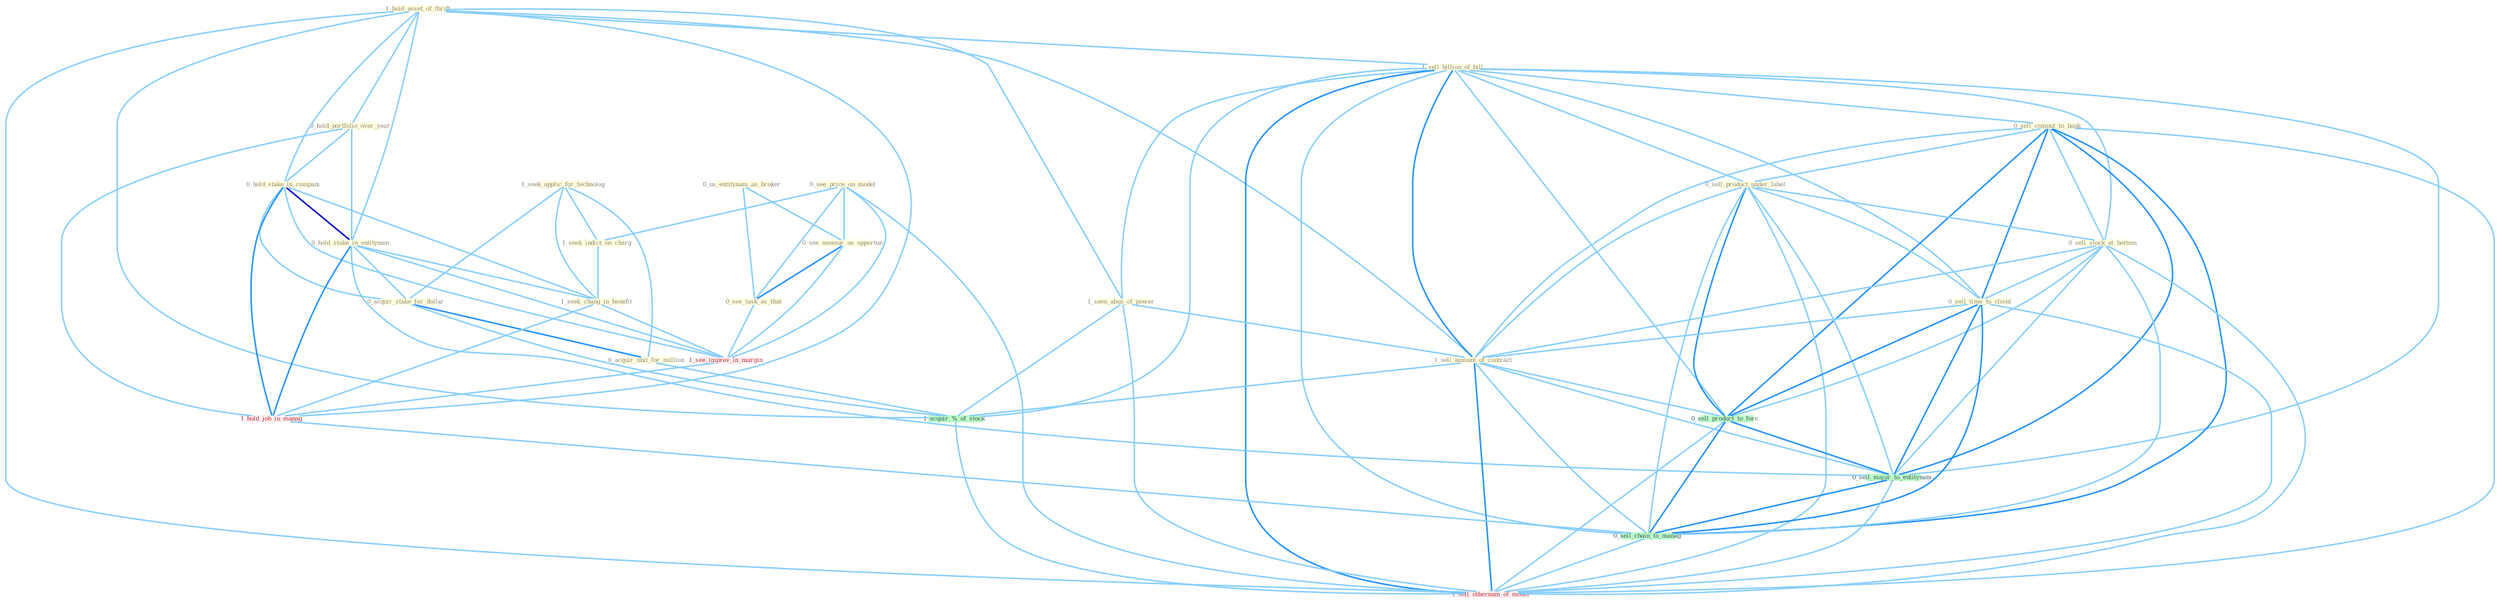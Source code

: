 Graph G{ 
    node
    [shape=polygon,style=filled,width=.5,height=.06,color="#BDFCC9",fixedsize=true,fontsize=4,
    fontcolor="#2f4f4f"];
    {node
    [color="#ffffe0", fontcolor="#8b7d6b"] "1_hold_asset_of_thrift " "1_sell_billion_of_bill " "0_sell_comput_to_bank " "0_hold_portfolio_over_year " "0_sell_product_under_label " "0_see_price_on_model " "0_sell_stock_at_bottom " "1_seek_applic_for_technolog " "0_hold_stake_in_compani " "1_seen_abus_of_power " "1_seek_indict_on_charg " "0_us_entitynam_as_broker " "0_hold_stake_in_entitynam " "0_sell_time_to_client " "0_acquir_stake_for_dollar " "1_sell_amount_of_contract " "0_acquir_unit_for_million " "0_see_measur_as_opportun " "1_seek_chang_in_benefit " "0_see_task_as_that "}
{node [color="#fff0f5", fontcolor="#b22222"] "1_see_improv_in_margin " "1_hold_job_in_manag " "1_sell_othernum_of_model "}
edge [color="#B0E2FF"];

	"1_hold_asset_of_thrift " -- "1_sell_billion_of_bill " [w="1", color="#87cefa" ];
	"1_hold_asset_of_thrift " -- "0_hold_portfolio_over_year " [w="1", color="#87cefa" ];
	"1_hold_asset_of_thrift " -- "0_hold_stake_in_compani " [w="1", color="#87cefa" ];
	"1_hold_asset_of_thrift " -- "1_seen_abus_of_power " [w="1", color="#87cefa" ];
	"1_hold_asset_of_thrift " -- "0_hold_stake_in_entitynam " [w="1", color="#87cefa" ];
	"1_hold_asset_of_thrift " -- "1_sell_amount_of_contract " [w="1", color="#87cefa" ];
	"1_hold_asset_of_thrift " -- "1_acquir_%_of_stock " [w="1", color="#87cefa" ];
	"1_hold_asset_of_thrift " -- "1_hold_job_in_manag " [w="1", color="#87cefa" ];
	"1_hold_asset_of_thrift " -- "1_sell_othernum_of_model " [w="1", color="#87cefa" ];
	"1_sell_billion_of_bill " -- "0_sell_comput_to_bank " [w="1", color="#87cefa" ];
	"1_sell_billion_of_bill " -- "0_sell_product_under_label " [w="1", color="#87cefa" ];
	"1_sell_billion_of_bill " -- "0_sell_stock_at_bottom " [w="1", color="#87cefa" ];
	"1_sell_billion_of_bill " -- "1_seen_abus_of_power " [w="1", color="#87cefa" ];
	"1_sell_billion_of_bill " -- "0_sell_time_to_client " [w="1", color="#87cefa" ];
	"1_sell_billion_of_bill " -- "1_sell_amount_of_contract " [w="2", color="#1e90ff" , len=0.8];
	"1_sell_billion_of_bill " -- "1_acquir_%_of_stock " [w="1", color="#87cefa" ];
	"1_sell_billion_of_bill " -- "0_sell_product_to_forc " [w="1", color="#87cefa" ];
	"1_sell_billion_of_bill " -- "0_sell_major_to_entitynam " [w="1", color="#87cefa" ];
	"1_sell_billion_of_bill " -- "0_sell_chain_to_manag " [w="1", color="#87cefa" ];
	"1_sell_billion_of_bill " -- "1_sell_othernum_of_model " [w="2", color="#1e90ff" , len=0.8];
	"0_sell_comput_to_bank " -- "0_sell_product_under_label " [w="1", color="#87cefa" ];
	"0_sell_comput_to_bank " -- "0_sell_stock_at_bottom " [w="1", color="#87cefa" ];
	"0_sell_comput_to_bank " -- "0_sell_time_to_client " [w="2", color="#1e90ff" , len=0.8];
	"0_sell_comput_to_bank " -- "1_sell_amount_of_contract " [w="1", color="#87cefa" ];
	"0_sell_comput_to_bank " -- "0_sell_product_to_forc " [w="2", color="#1e90ff" , len=0.8];
	"0_sell_comput_to_bank " -- "0_sell_major_to_entitynam " [w="2", color="#1e90ff" , len=0.8];
	"0_sell_comput_to_bank " -- "0_sell_chain_to_manag " [w="2", color="#1e90ff" , len=0.8];
	"0_sell_comput_to_bank " -- "1_sell_othernum_of_model " [w="1", color="#87cefa" ];
	"0_hold_portfolio_over_year " -- "0_hold_stake_in_compani " [w="1", color="#87cefa" ];
	"0_hold_portfolio_over_year " -- "0_hold_stake_in_entitynam " [w="1", color="#87cefa" ];
	"0_hold_portfolio_over_year " -- "1_hold_job_in_manag " [w="1", color="#87cefa" ];
	"0_sell_product_under_label " -- "0_sell_stock_at_bottom " [w="1", color="#87cefa" ];
	"0_sell_product_under_label " -- "0_sell_time_to_client " [w="1", color="#87cefa" ];
	"0_sell_product_under_label " -- "1_sell_amount_of_contract " [w="1", color="#87cefa" ];
	"0_sell_product_under_label " -- "0_sell_product_to_forc " [w="2", color="#1e90ff" , len=0.8];
	"0_sell_product_under_label " -- "0_sell_major_to_entitynam " [w="1", color="#87cefa" ];
	"0_sell_product_under_label " -- "0_sell_chain_to_manag " [w="1", color="#87cefa" ];
	"0_sell_product_under_label " -- "1_sell_othernum_of_model " [w="1", color="#87cefa" ];
	"0_see_price_on_model " -- "1_seek_indict_on_charg " [w="1", color="#87cefa" ];
	"0_see_price_on_model " -- "0_see_measur_as_opportun " [w="1", color="#87cefa" ];
	"0_see_price_on_model " -- "0_see_task_as_that " [w="1", color="#87cefa" ];
	"0_see_price_on_model " -- "1_see_improv_in_margin " [w="1", color="#87cefa" ];
	"0_see_price_on_model " -- "1_sell_othernum_of_model " [w="1", color="#87cefa" ];
	"0_sell_stock_at_bottom " -- "0_sell_time_to_client " [w="1", color="#87cefa" ];
	"0_sell_stock_at_bottom " -- "1_sell_amount_of_contract " [w="1", color="#87cefa" ];
	"0_sell_stock_at_bottom " -- "0_sell_product_to_forc " [w="1", color="#87cefa" ];
	"0_sell_stock_at_bottom " -- "0_sell_major_to_entitynam " [w="1", color="#87cefa" ];
	"0_sell_stock_at_bottom " -- "0_sell_chain_to_manag " [w="1", color="#87cefa" ];
	"0_sell_stock_at_bottom " -- "1_sell_othernum_of_model " [w="1", color="#87cefa" ];
	"1_seek_applic_for_technolog " -- "1_seek_indict_on_charg " [w="1", color="#87cefa" ];
	"1_seek_applic_for_technolog " -- "0_acquir_stake_for_dollar " [w="1", color="#87cefa" ];
	"1_seek_applic_for_technolog " -- "0_acquir_unit_for_million " [w="1", color="#87cefa" ];
	"1_seek_applic_for_technolog " -- "1_seek_chang_in_benefit " [w="1", color="#87cefa" ];
	"0_hold_stake_in_compani " -- "0_hold_stake_in_entitynam " [w="3", color="#0000cd" , len=0.6];
	"0_hold_stake_in_compani " -- "0_acquir_stake_for_dollar " [w="1", color="#87cefa" ];
	"0_hold_stake_in_compani " -- "1_seek_chang_in_benefit " [w="1", color="#87cefa" ];
	"0_hold_stake_in_compani " -- "1_see_improv_in_margin " [w="1", color="#87cefa" ];
	"0_hold_stake_in_compani " -- "1_hold_job_in_manag " [w="2", color="#1e90ff" , len=0.8];
	"1_seen_abus_of_power " -- "1_sell_amount_of_contract " [w="1", color="#87cefa" ];
	"1_seen_abus_of_power " -- "1_acquir_%_of_stock " [w="1", color="#87cefa" ];
	"1_seen_abus_of_power " -- "1_sell_othernum_of_model " [w="1", color="#87cefa" ];
	"1_seek_indict_on_charg " -- "1_seek_chang_in_benefit " [w="1", color="#87cefa" ];
	"0_us_entitynam_as_broker " -- "0_see_measur_as_opportun " [w="1", color="#87cefa" ];
	"0_us_entitynam_as_broker " -- "0_see_task_as_that " [w="1", color="#87cefa" ];
	"0_hold_stake_in_entitynam " -- "0_acquir_stake_for_dollar " [w="1", color="#87cefa" ];
	"0_hold_stake_in_entitynam " -- "1_seek_chang_in_benefit " [w="1", color="#87cefa" ];
	"0_hold_stake_in_entitynam " -- "1_see_improv_in_margin " [w="1", color="#87cefa" ];
	"0_hold_stake_in_entitynam " -- "1_hold_job_in_manag " [w="2", color="#1e90ff" , len=0.8];
	"0_hold_stake_in_entitynam " -- "0_sell_major_to_entitynam " [w="1", color="#87cefa" ];
	"0_sell_time_to_client " -- "1_sell_amount_of_contract " [w="1", color="#87cefa" ];
	"0_sell_time_to_client " -- "0_sell_product_to_forc " [w="2", color="#1e90ff" , len=0.8];
	"0_sell_time_to_client " -- "0_sell_major_to_entitynam " [w="2", color="#1e90ff" , len=0.8];
	"0_sell_time_to_client " -- "0_sell_chain_to_manag " [w="2", color="#1e90ff" , len=0.8];
	"0_sell_time_to_client " -- "1_sell_othernum_of_model " [w="1", color="#87cefa" ];
	"0_acquir_stake_for_dollar " -- "0_acquir_unit_for_million " [w="2", color="#1e90ff" , len=0.8];
	"0_acquir_stake_for_dollar " -- "1_acquir_%_of_stock " [w="1", color="#87cefa" ];
	"1_sell_amount_of_contract " -- "1_acquir_%_of_stock " [w="1", color="#87cefa" ];
	"1_sell_amount_of_contract " -- "0_sell_product_to_forc " [w="1", color="#87cefa" ];
	"1_sell_amount_of_contract " -- "0_sell_major_to_entitynam " [w="1", color="#87cefa" ];
	"1_sell_amount_of_contract " -- "0_sell_chain_to_manag " [w="1", color="#87cefa" ];
	"1_sell_amount_of_contract " -- "1_sell_othernum_of_model " [w="2", color="#1e90ff" , len=0.8];
	"0_acquir_unit_for_million " -- "1_acquir_%_of_stock " [w="1", color="#87cefa" ];
	"0_see_measur_as_opportun " -- "0_see_task_as_that " [w="2", color="#1e90ff" , len=0.8];
	"0_see_measur_as_opportun " -- "1_see_improv_in_margin " [w="1", color="#87cefa" ];
	"1_seek_chang_in_benefit " -- "1_see_improv_in_margin " [w="1", color="#87cefa" ];
	"1_seek_chang_in_benefit " -- "1_hold_job_in_manag " [w="1", color="#87cefa" ];
	"0_see_task_as_that " -- "1_see_improv_in_margin " [w="1", color="#87cefa" ];
	"1_see_improv_in_margin " -- "1_hold_job_in_manag " [w="1", color="#87cefa" ];
	"1_acquir_%_of_stock " -- "1_sell_othernum_of_model " [w="1", color="#87cefa" ];
	"1_hold_job_in_manag " -- "0_sell_chain_to_manag " [w="1", color="#87cefa" ];
	"0_sell_product_to_forc " -- "0_sell_major_to_entitynam " [w="2", color="#1e90ff" , len=0.8];
	"0_sell_product_to_forc " -- "0_sell_chain_to_manag " [w="2", color="#1e90ff" , len=0.8];
	"0_sell_product_to_forc " -- "1_sell_othernum_of_model " [w="1", color="#87cefa" ];
	"0_sell_major_to_entitynam " -- "0_sell_chain_to_manag " [w="2", color="#1e90ff" , len=0.8];
	"0_sell_major_to_entitynam " -- "1_sell_othernum_of_model " [w="1", color="#87cefa" ];
	"0_sell_chain_to_manag " -- "1_sell_othernum_of_model " [w="1", color="#87cefa" ];
}